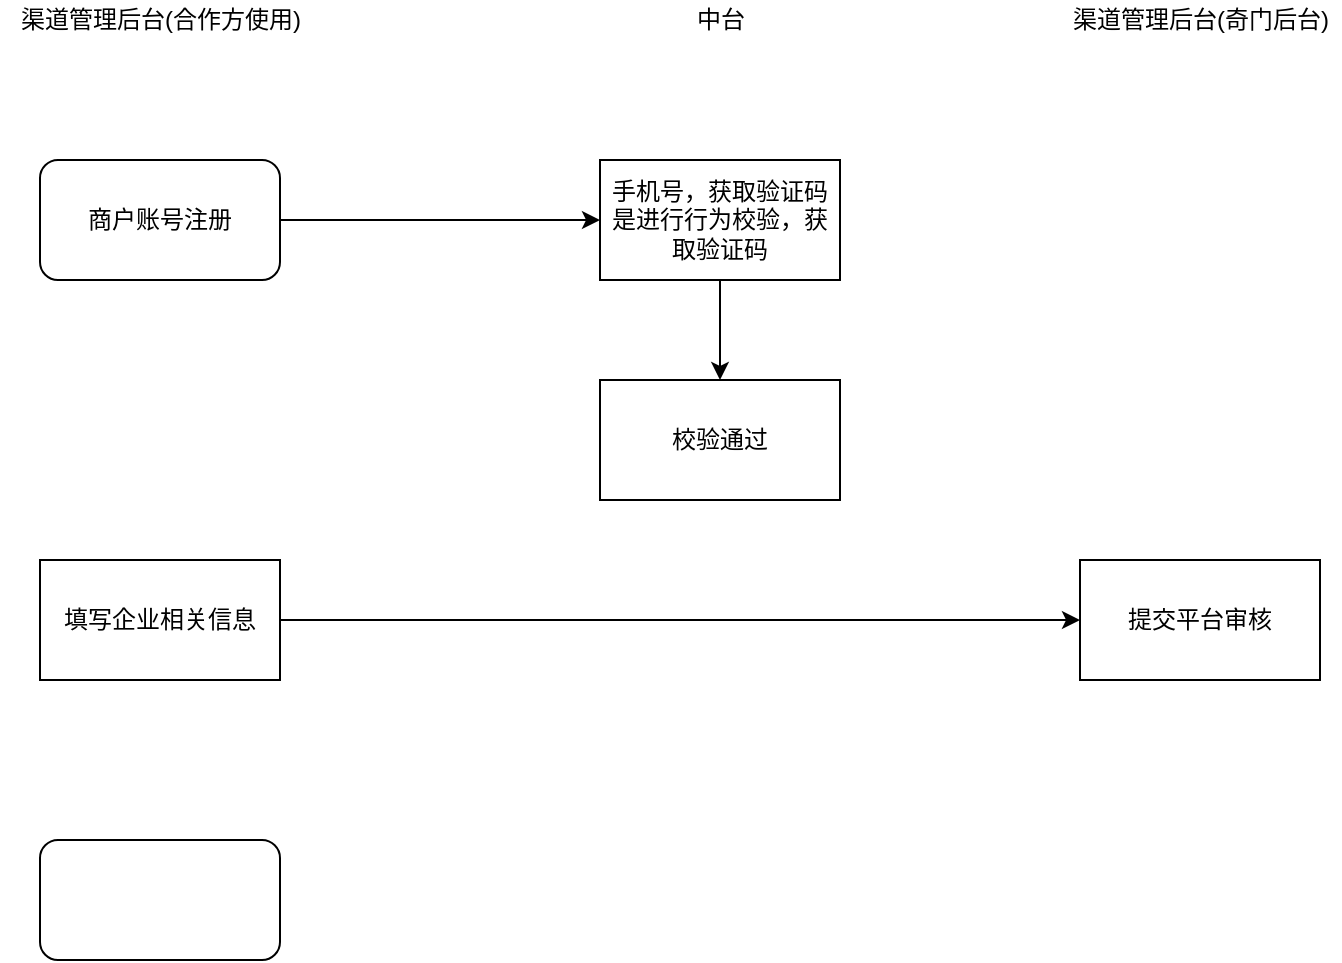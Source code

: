 <mxfile version="14.0.1" type="github">
  <diagram id="fo68M4JGA5VCmyatKIyw" name="Page-1">
    <mxGraphModel dx="1178" dy="622" grid="1" gridSize="10" guides="1" tooltips="1" connect="1" arrows="1" fold="1" page="1" pageScale="1" pageWidth="827" pageHeight="1169" math="0" shadow="0">
      <root>
        <mxCell id="0" />
        <mxCell id="1" parent="0" />
        <mxCell id="zxXmz80aH30BnFArFG6E-38" style="edgeStyle=orthogonalEdgeStyle;rounded=0;orthogonalLoop=1;jettySize=auto;html=1;" edge="1" parent="1" source="zxXmz80aH30BnFArFG6E-32">
          <mxGeometry relative="1" as="geometry">
            <mxPoint x="380" y="600" as="targetPoint" />
          </mxGeometry>
        </mxCell>
        <mxCell id="zxXmz80aH30BnFArFG6E-32" value="商户账号注册" style="rounded=1;whiteSpace=wrap;html=1;" vertex="1" parent="1">
          <mxGeometry x="100" y="570" width="120" height="60" as="geometry" />
        </mxCell>
        <mxCell id="zxXmz80aH30BnFArFG6E-33" value="" style="rounded=1;whiteSpace=wrap;html=1;" vertex="1" parent="1">
          <mxGeometry x="100" y="910" width="120" height="60" as="geometry" />
        </mxCell>
        <mxCell id="zxXmz80aH30BnFArFG6E-34" value="渠道管理后台(合作方使用)" style="text;html=1;align=center;verticalAlign=middle;resizable=0;points=[];autosize=1;" vertex="1" parent="1">
          <mxGeometry x="80" y="490" width="160" height="20" as="geometry" />
        </mxCell>
        <mxCell id="zxXmz80aH30BnFArFG6E-36" value="中台" style="text;html=1;align=center;verticalAlign=middle;resizable=0;points=[];autosize=1;" vertex="1" parent="1">
          <mxGeometry x="420" y="490" width="40" height="20" as="geometry" />
        </mxCell>
        <mxCell id="zxXmz80aH30BnFArFG6E-39" value="校验通过" style="rounded=0;whiteSpace=wrap;html=1;" vertex="1" parent="1">
          <mxGeometry x="380" y="680" width="120" height="60" as="geometry" />
        </mxCell>
        <mxCell id="zxXmz80aH30BnFArFG6E-41" style="edgeStyle=orthogonalEdgeStyle;rounded=0;orthogonalLoop=1;jettySize=auto;html=1;exitX=0.5;exitY=1;exitDx=0;exitDy=0;" edge="1" parent="1" source="zxXmz80aH30BnFArFG6E-40">
          <mxGeometry relative="1" as="geometry">
            <mxPoint x="440" y="680" as="targetPoint" />
          </mxGeometry>
        </mxCell>
        <mxCell id="zxXmz80aH30BnFArFG6E-40" value="手机号，获取验证码是进行行为校验，获取验证码" style="rounded=0;whiteSpace=wrap;html=1;" vertex="1" parent="1">
          <mxGeometry x="380" y="570" width="120" height="60" as="geometry" />
        </mxCell>
        <mxCell id="zxXmz80aH30BnFArFG6E-45" style="edgeStyle=orthogonalEdgeStyle;rounded=0;orthogonalLoop=1;jettySize=auto;html=1;exitX=1;exitY=0.5;exitDx=0;exitDy=0;entryX=0;entryY=0.5;entryDx=0;entryDy=0;" edge="1" parent="1" source="zxXmz80aH30BnFArFG6E-42" target="zxXmz80aH30BnFArFG6E-44">
          <mxGeometry relative="1" as="geometry" />
        </mxCell>
        <mxCell id="zxXmz80aH30BnFArFG6E-42" value="填写企业相关信息" style="rounded=0;whiteSpace=wrap;html=1;" vertex="1" parent="1">
          <mxGeometry x="100" y="770" width="120" height="60" as="geometry" />
        </mxCell>
        <mxCell id="zxXmz80aH30BnFArFG6E-43" value="渠道管理后台(奇门后台)" style="text;html=1;align=center;verticalAlign=middle;resizable=0;points=[];autosize=1;" vertex="1" parent="1">
          <mxGeometry x="610" y="490" width="140" height="20" as="geometry" />
        </mxCell>
        <mxCell id="zxXmz80aH30BnFArFG6E-44" value="提交平台审核" style="rounded=0;whiteSpace=wrap;html=1;" vertex="1" parent="1">
          <mxGeometry x="620" y="770" width="120" height="60" as="geometry" />
        </mxCell>
      </root>
    </mxGraphModel>
  </diagram>
</mxfile>
